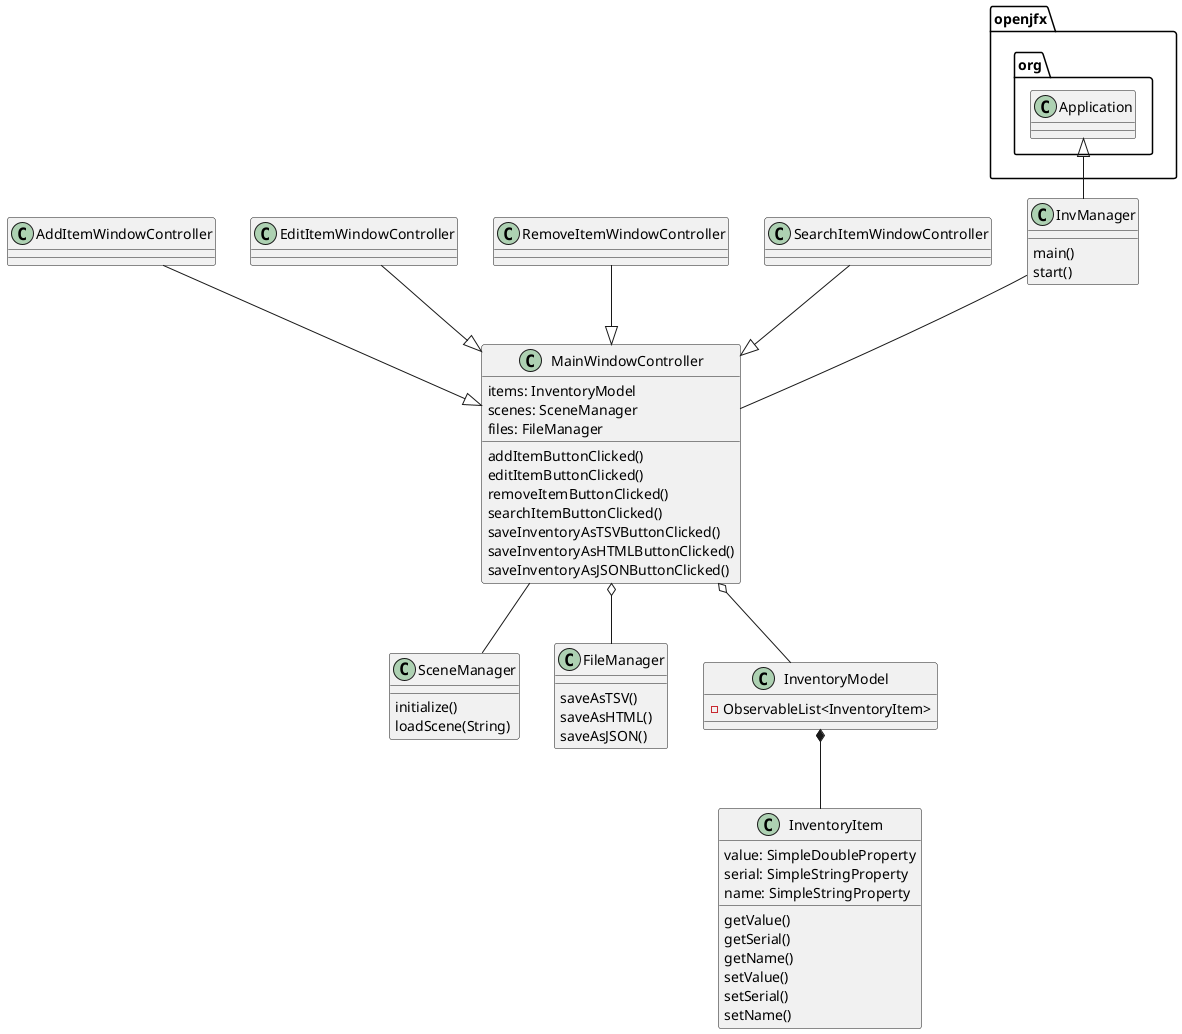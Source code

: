 @startuml

openjfx.org.Application <|== InvManager
InvManager -- MainWindowController
MainWindowController -- SceneManager
MainWindowController o-- FileManager
MainWindowController o-- InventoryModel
AddItemWindowController --|> MainWindowController
EditItemWindowController --|> MainWindowController
RemoveItemWindowController --|> MainWindowController
SearchItemWindowController --|> MainWindowController
InventoryModel *-- InventoryItem

Class InvManager {
    main()
    start()
}
Class SceneManager {
    initialize()
    loadScene(String)
}
Class MainWindowController {
    items: InventoryModel
    scenes: SceneManager
    files: FileManager
    addItemButtonClicked()
    editItemButtonClicked()
    removeItemButtonClicked()
    searchItemButtonClicked()
    saveInventoryAsTSVButtonClicked()
    saveInventoryAsHTMLButtonClicked()
    saveInventoryAsJSONButtonClicked()
}
Class AddItemWindowController {

}
Class EditItemWindowController {

}
Class RemoveItemWindowController {

}
Class SearchItemWindowController {

}
Class FileManager {
    saveAsTSV()
    saveAsHTML()
    saveAsJSON()
}
Class InventoryModel {
    - ObservableList<InventoryItem>
}
Class InventoryItem {
    value: SimpleDoubleProperty
    serial: SimpleStringProperty
    name: SimpleStringProperty
    getValue()
    getSerial()
    getName()
    setValue()
    setSerial()
    setName()
}
@enduml